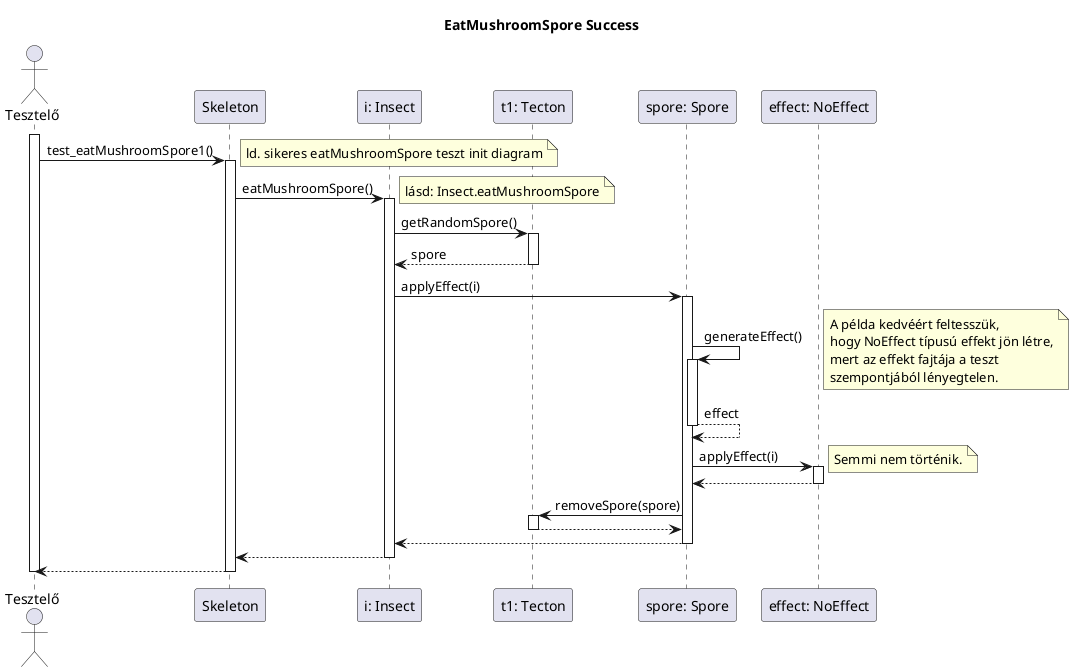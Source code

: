@startuml test_eatMushroomSpore1

title EatMushroomSpore Success

actor "Tesztelő" as t
participant "Skeleton" as ske
participant "i: Insect" as i
participant "t1: Tecton" as t1
participant "spore: Spore" as spore
participant "effect: NoEffect" as effect

activate t

t -> ske: test_eatMushroomSpore1()
note right: ld. sikeres eatMushroomSpore teszt init diagram
activate ske

	ske -> i: eatMushroomSpore()
	activate i
	note right: lásd: Insect.eatMushroomSpore

		i -> t1: getRandomSpore()
		activate t1

		i <-- t1: spore
		deactivate t1
			
		i->spore : applyEffect(i)
		activate spore

			spore->spore : generateEffect()
			note right: A példa kedvéért feltesszük,\nhogy NoEffect típusú effekt jön létre,\nmert az effekt fajtája a teszt\nszempontjából lényegtelen.
			activate spore

			spore-->spore: effect
			deactivate spore

			spore -> effect : applyEffect(i)
			activate effect
			note right: Semmi nem történik.

			spore <-- effect
			deactivate effect

			spore -> t1: removeSpore(spore)
			activate t1

			spore <-- t1
			deactivate t1

		i <-- spore
		deactivate spore


	ske <-- i
	deactivate i

t <-- ske
deactivate ske

deactivate t

@enduml